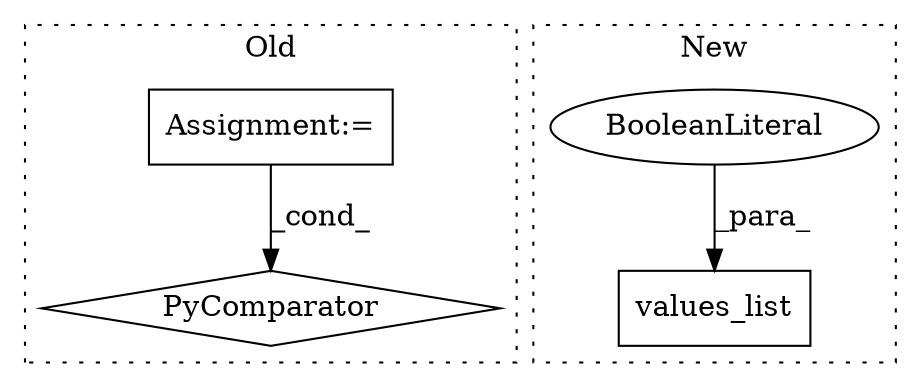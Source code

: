digraph G {
subgraph cluster0 {
1 [label="PyComparator" a="113" s="3589" l="36" shape="diamond"];
3 [label="Assignment:=" a="7" s="3589" l="36" shape="box"];
label = "Old";
style="dotted";
}
subgraph cluster1 {
2 [label="values_list" a="32" s="3594,3628" l="12,1" shape="box"];
4 [label="BooleanLiteral" a="9" s="3624" l="4" shape="ellipse"];
label = "New";
style="dotted";
}
3 -> 1 [label="_cond_"];
4 -> 2 [label="_para_"];
}